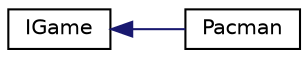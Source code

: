digraph "Graphical Class Hierarchy"
{
  edge [fontname="Helvetica",fontsize="10",labelfontname="Helvetica",labelfontsize="10"];
  node [fontname="Helvetica",fontsize="10",shape=record];
  rankdir="LR";
  Node0 [label="IGame",height=0.2,width=0.4,color="black", fillcolor="white", style="filled",URL="$class_i_game.html"];
  Node0 -> Node1 [dir="back",color="midnightblue",fontsize="10",style="solid",fontname="Helvetica"];
  Node1 [label="Pacman",height=0.2,width=0.4,color="black", fillcolor="white", style="filled",URL="$class_pacman.html"];
}

